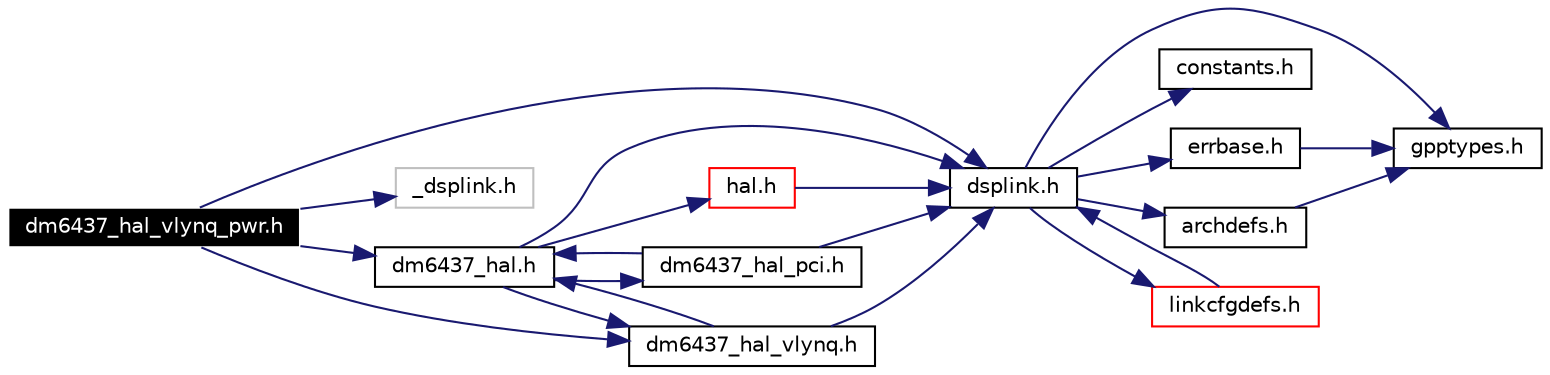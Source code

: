 digraph G
{
  edge [fontname="Helvetica",fontsize=10,labelfontname="Helvetica",labelfontsize=10];
  node [fontname="Helvetica",fontsize=10,shape=record];
  rankdir=LR;
  Node1 [label="dm6437_hal_vlynq_pwr.h",height=0.2,width=0.4,color="white", fillcolor="black", style="filled" fontcolor="white"];
  Node1 -> Node2 [color="midnightblue",fontsize=10,style="solid",fontname="Helvetica"];
  Node2 [label="dsplink.h",height=0.2,width=0.4,color="black", fillcolor="white", style="filled",URL="$gpp_2inc_2dsplink_8h.html"];
  Node2 -> Node3 [color="midnightblue",fontsize=10,style="solid",fontname="Helvetica"];
  Node3 [label="gpptypes.h",height=0.2,width=0.4,color="black", fillcolor="white", style="filled",URL="$gpptypes_8h.html"];
  Node2 -> Node4 [color="midnightblue",fontsize=10,style="solid",fontname="Helvetica"];
  Node4 [label="constants.h",height=0.2,width=0.4,color="black", fillcolor="white", style="filled",URL="$constants_8h.html"];
  Node2 -> Node5 [color="midnightblue",fontsize=10,style="solid",fontname="Helvetica"];
  Node5 [label="errbase.h",height=0.2,width=0.4,color="black", fillcolor="white", style="filled",URL="$errbase_8h.html"];
  Node5 -> Node3 [color="midnightblue",fontsize=10,style="solid",fontname="Helvetica"];
  Node2 -> Node6 [color="midnightblue",fontsize=10,style="solid",fontname="Helvetica"];
  Node6 [label="archdefs.h",height=0.2,width=0.4,color="black", fillcolor="white", style="filled",URL="$archdefs_8h.html"];
  Node6 -> Node3 [color="midnightblue",fontsize=10,style="solid",fontname="Helvetica"];
  Node2 -> Node7 [color="midnightblue",fontsize=10,style="solid",fontname="Helvetica"];
  Node7 [label="linkcfgdefs.h",height=0.2,width=0.4,color="red", fillcolor="white", style="filled",URL="$linkcfgdefs_8h.html"];
  Node7 -> Node2 [color="midnightblue",fontsize=10,style="solid",fontname="Helvetica"];
  Node1 -> Node8 [color="midnightblue",fontsize=10,style="solid",fontname="Helvetica"];
  Node8 [label="_dsplink.h",height=0.2,width=0.4,color="grey75", fillcolor="white", style="filled"];
  Node1 -> Node9 [color="midnightblue",fontsize=10,style="solid",fontname="Helvetica"];
  Node9 [label="dm6437_hal.h",height=0.2,width=0.4,color="black", fillcolor="white", style="filled",URL="$dm6437__hal_8h.html"];
  Node9 -> Node2 [color="midnightblue",fontsize=10,style="solid",fontname="Helvetica"];
  Node9 -> Node10 [color="midnightblue",fontsize=10,style="solid",fontname="Helvetica"];
  Node10 [label="hal.h",height=0.2,width=0.4,color="red", fillcolor="white", style="filled",URL="$hal_8h.html"];
  Node10 -> Node2 [color="midnightblue",fontsize=10,style="solid",fontname="Helvetica"];
  Node9 -> Node11 [color="midnightblue",fontsize=10,style="solid",fontname="Helvetica"];
  Node11 [label="dm6437_hal_pci.h",height=0.2,width=0.4,color="black", fillcolor="white", style="filled",URL="$dm6437__hal__pci_8h.html"];
  Node11 -> Node2 [color="midnightblue",fontsize=10,style="solid",fontname="Helvetica"];
  Node11 -> Node9 [color="midnightblue",fontsize=10,style="solid",fontname="Helvetica"];
  Node9 -> Node12 [color="midnightblue",fontsize=10,style="solid",fontname="Helvetica"];
  Node12 [label="dm6437_hal_vlynq.h",height=0.2,width=0.4,color="black", fillcolor="white", style="filled",URL="$dm6437__hal__vlynq_8h.html"];
  Node12 -> Node2 [color="midnightblue",fontsize=10,style="solid",fontname="Helvetica"];
  Node12 -> Node9 [color="midnightblue",fontsize=10,style="solid",fontname="Helvetica"];
  Node1 -> Node12 [color="midnightblue",fontsize=10,style="solid",fontname="Helvetica"];
}
